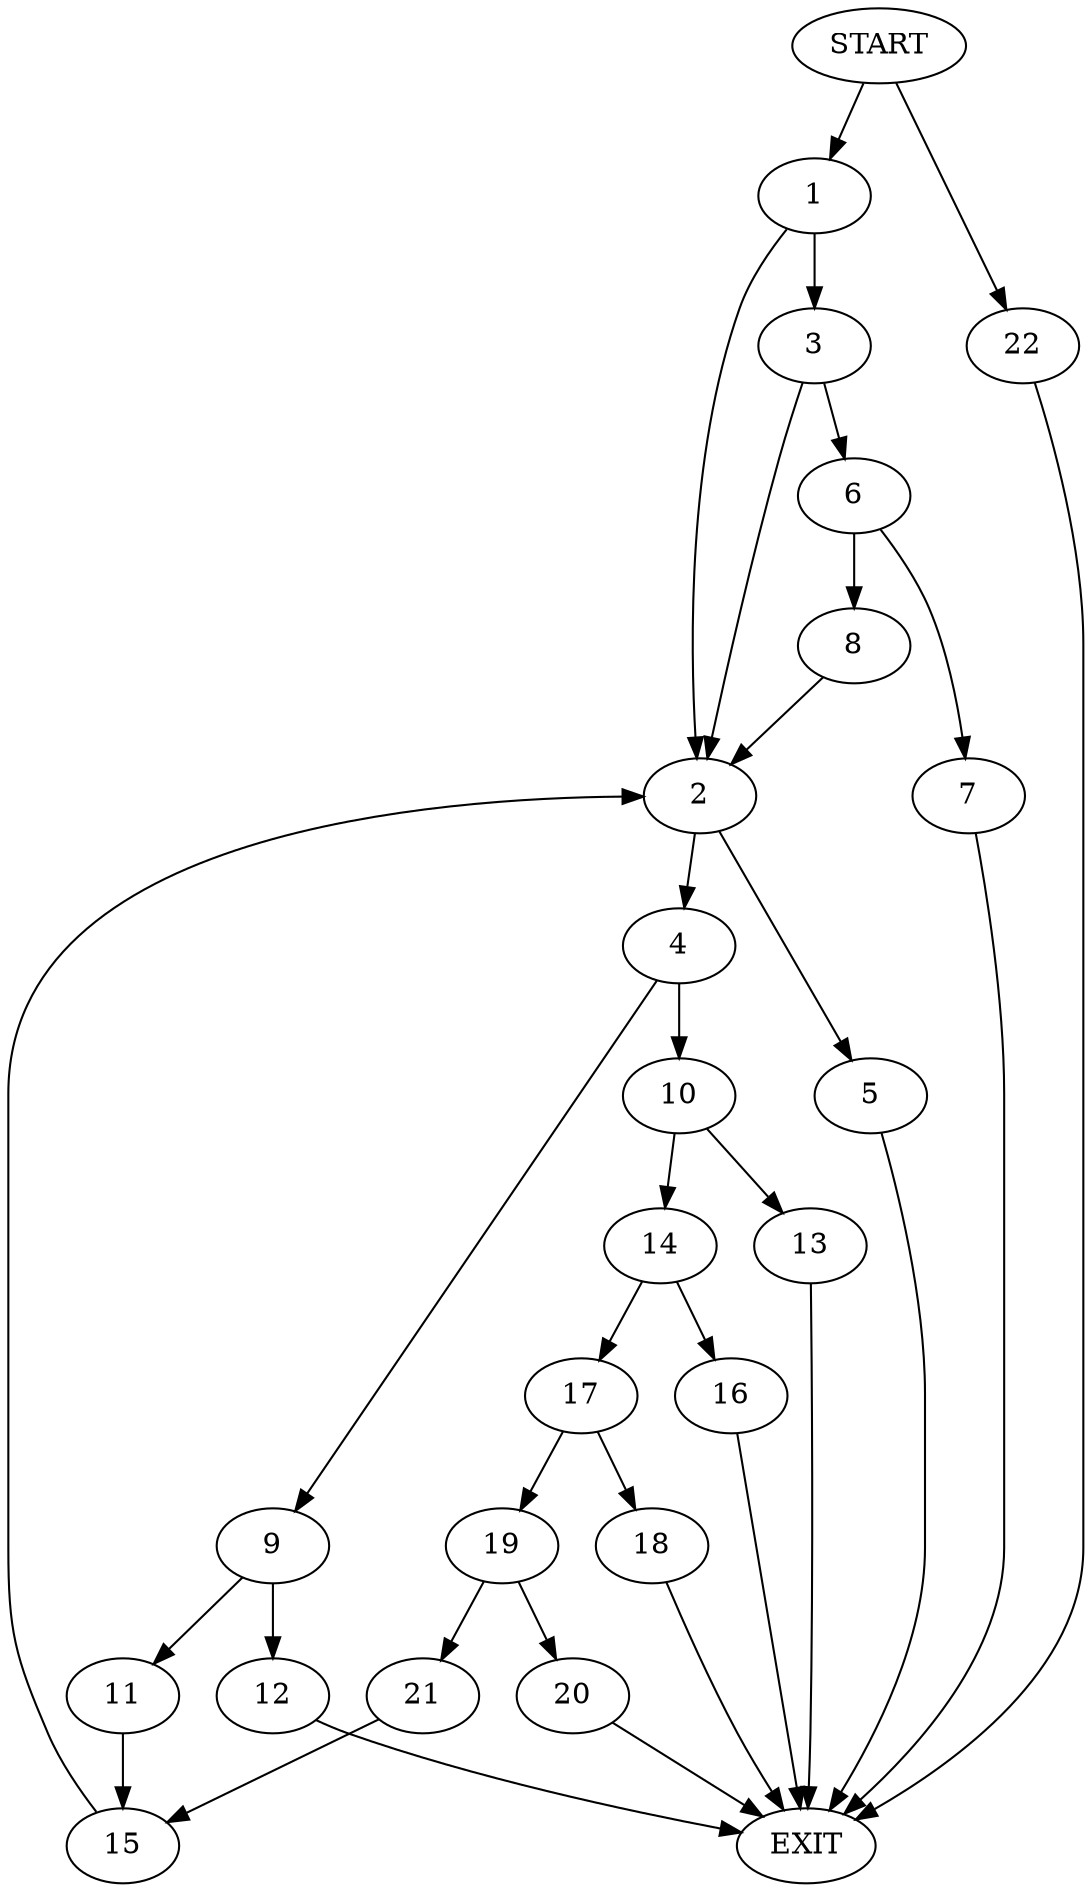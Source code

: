 digraph {
0 [label="START"]
23 [label="EXIT"]
0 -> 1
1 -> 2
1 -> 3
2 -> 4
2 -> 5
3 -> 2
3 -> 6
6 -> 7
6 -> 8
7 -> 23
8 -> 2
4 -> 9
4 -> 10
5 -> 23
9 -> 11
9 -> 12
10 -> 13
10 -> 14
11 -> 15
12 -> 23
15 -> 2
13 -> 23
14 -> 16
14 -> 17
17 -> 18
17 -> 19
16 -> 23
19 -> 20
19 -> 21
18 -> 23
20 -> 23
21 -> 15
0 -> 22
22 -> 23
}
